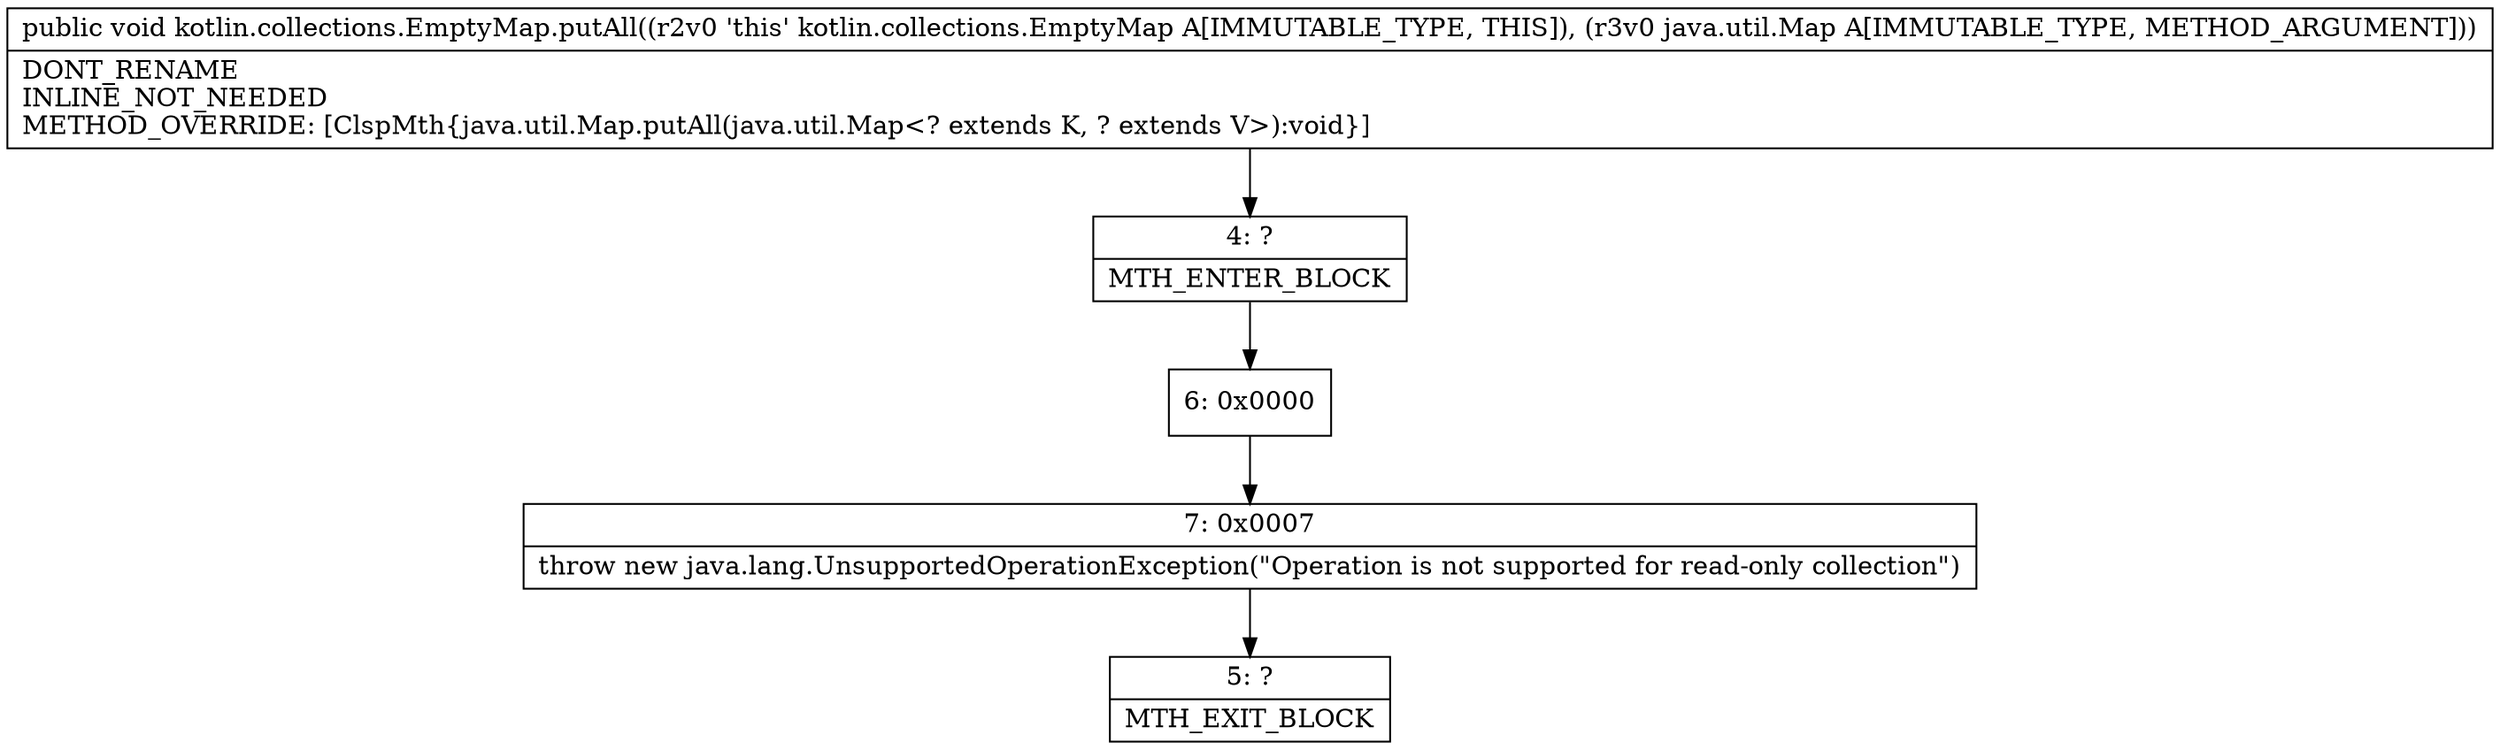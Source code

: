 digraph "CFG forkotlin.collections.EmptyMap.putAll(Ljava\/util\/Map;)V" {
Node_4 [shape=record,label="{4\:\ ?|MTH_ENTER_BLOCK\l}"];
Node_6 [shape=record,label="{6\:\ 0x0000}"];
Node_7 [shape=record,label="{7\:\ 0x0007|throw new java.lang.UnsupportedOperationException(\"Operation is not supported for read\-only collection\")\l}"];
Node_5 [shape=record,label="{5\:\ ?|MTH_EXIT_BLOCK\l}"];
MethodNode[shape=record,label="{public void kotlin.collections.EmptyMap.putAll((r2v0 'this' kotlin.collections.EmptyMap A[IMMUTABLE_TYPE, THIS]), (r3v0 java.util.Map A[IMMUTABLE_TYPE, METHOD_ARGUMENT]))  | DONT_RENAME\lINLINE_NOT_NEEDED\lMETHOD_OVERRIDE: [ClspMth\{java.util.Map.putAll(java.util.Map\<? extends K, ? extends V\>):void\}]\l}"];
MethodNode -> Node_4;Node_4 -> Node_6;
Node_6 -> Node_7;
Node_7 -> Node_5;
}

